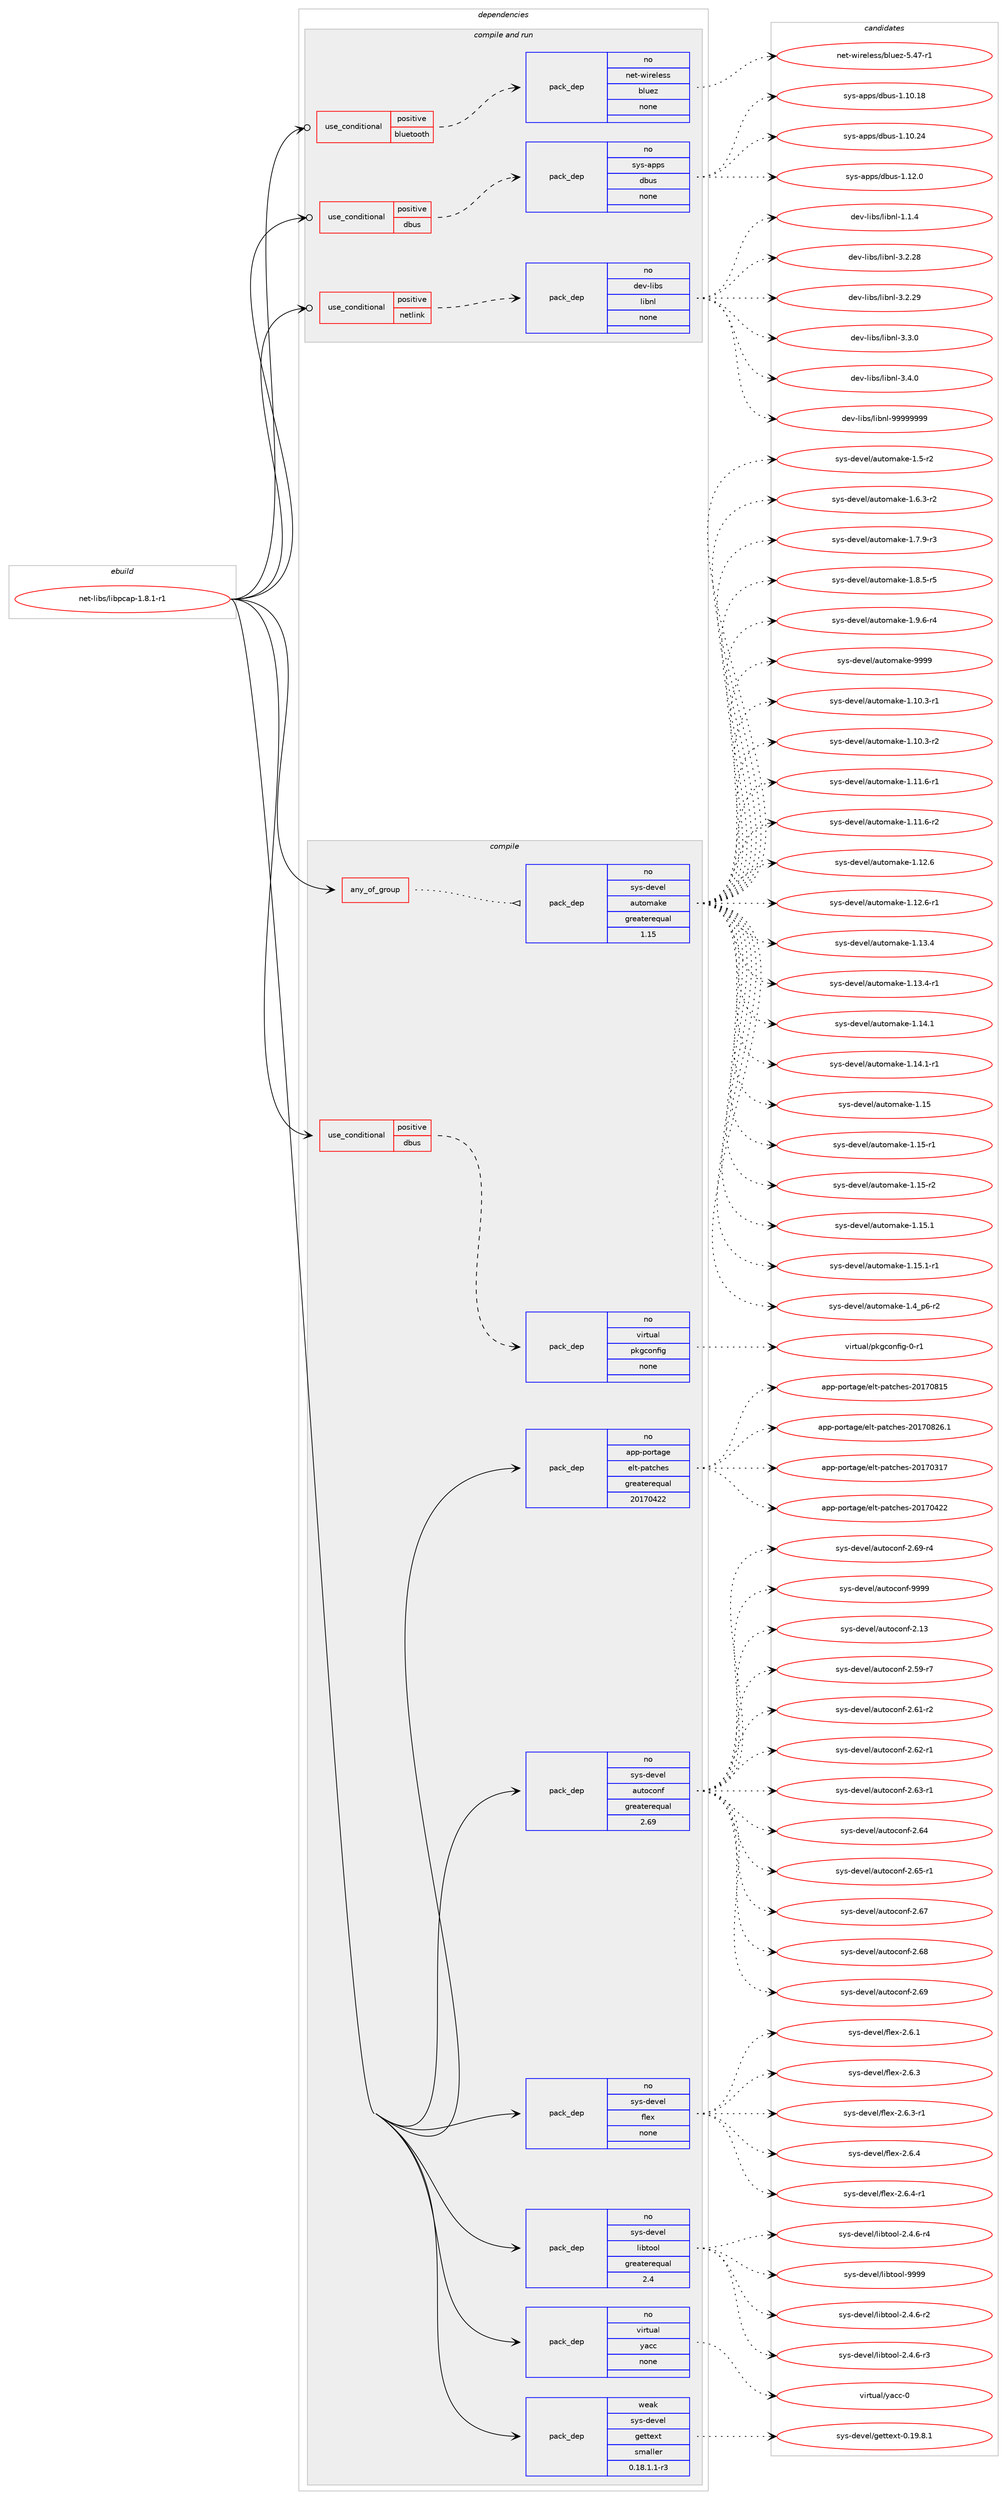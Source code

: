 digraph prolog {

# *************
# Graph options
# *************

newrank=true;
concentrate=true;
compound=true;
graph [rankdir=LR,fontname=Helvetica,fontsize=10,ranksep=1.5];#, ranksep=2.5, nodesep=0.2];
edge  [arrowhead=vee];
node  [fontname=Helvetica,fontsize=10];

# **********
# The ebuild
# **********

subgraph cluster_leftcol {
color=gray;
rank=same;
label=<<i>ebuild</i>>;
id [label="net-libs/libpcap-1.8.1-r1", color=red, width=4, href="../net-libs/libpcap-1.8.1-r1.svg"];
}

# ****************
# The dependencies
# ****************

subgraph cluster_midcol {
color=gray;
label=<<i>dependencies</i>>;
subgraph cluster_compile {
fillcolor="#eeeeee";
style=filled;
label=<<i>compile</i>>;
subgraph any6786 {
dependency417684 [label=<<TABLE BORDER="0" CELLBORDER="1" CELLSPACING="0" CELLPADDING="4"><TR><TD CELLPADDING="10">any_of_group</TD></TR></TABLE>>, shape=none, color=red];subgraph pack307419 {
dependency417685 [label=<<TABLE BORDER="0" CELLBORDER="1" CELLSPACING="0" CELLPADDING="4" WIDTH="220"><TR><TD ROWSPAN="6" CELLPADDING="30">pack_dep</TD></TR><TR><TD WIDTH="110">no</TD></TR><TR><TD>sys-devel</TD></TR><TR><TD>automake</TD></TR><TR><TD>greaterequal</TD></TR><TR><TD>1.15</TD></TR></TABLE>>, shape=none, color=blue];
}
dependency417684:e -> dependency417685:w [weight=20,style="dotted",arrowhead="oinv"];
}
id:e -> dependency417684:w [weight=20,style="solid",arrowhead="vee"];
subgraph cond103287 {
dependency417686 [label=<<TABLE BORDER="0" CELLBORDER="1" CELLSPACING="0" CELLPADDING="4"><TR><TD ROWSPAN="3" CELLPADDING="10">use_conditional</TD></TR><TR><TD>positive</TD></TR><TR><TD>dbus</TD></TR></TABLE>>, shape=none, color=red];
subgraph pack307420 {
dependency417687 [label=<<TABLE BORDER="0" CELLBORDER="1" CELLSPACING="0" CELLPADDING="4" WIDTH="220"><TR><TD ROWSPAN="6" CELLPADDING="30">pack_dep</TD></TR><TR><TD WIDTH="110">no</TD></TR><TR><TD>virtual</TD></TR><TR><TD>pkgconfig</TD></TR><TR><TD>none</TD></TR><TR><TD></TD></TR></TABLE>>, shape=none, color=blue];
}
dependency417686:e -> dependency417687:w [weight=20,style="dashed",arrowhead="vee"];
}
id:e -> dependency417686:w [weight=20,style="solid",arrowhead="vee"];
subgraph pack307421 {
dependency417688 [label=<<TABLE BORDER="0" CELLBORDER="1" CELLSPACING="0" CELLPADDING="4" WIDTH="220"><TR><TD ROWSPAN="6" CELLPADDING="30">pack_dep</TD></TR><TR><TD WIDTH="110">no</TD></TR><TR><TD>app-portage</TD></TR><TR><TD>elt-patches</TD></TR><TR><TD>greaterequal</TD></TR><TR><TD>20170422</TD></TR></TABLE>>, shape=none, color=blue];
}
id:e -> dependency417688:w [weight=20,style="solid",arrowhead="vee"];
subgraph pack307422 {
dependency417689 [label=<<TABLE BORDER="0" CELLBORDER="1" CELLSPACING="0" CELLPADDING="4" WIDTH="220"><TR><TD ROWSPAN="6" CELLPADDING="30">pack_dep</TD></TR><TR><TD WIDTH="110">no</TD></TR><TR><TD>sys-devel</TD></TR><TR><TD>autoconf</TD></TR><TR><TD>greaterequal</TD></TR><TR><TD>2.69</TD></TR></TABLE>>, shape=none, color=blue];
}
id:e -> dependency417689:w [weight=20,style="solid",arrowhead="vee"];
subgraph pack307423 {
dependency417690 [label=<<TABLE BORDER="0" CELLBORDER="1" CELLSPACING="0" CELLPADDING="4" WIDTH="220"><TR><TD ROWSPAN="6" CELLPADDING="30">pack_dep</TD></TR><TR><TD WIDTH="110">no</TD></TR><TR><TD>sys-devel</TD></TR><TR><TD>flex</TD></TR><TR><TD>none</TD></TR><TR><TD></TD></TR></TABLE>>, shape=none, color=blue];
}
id:e -> dependency417690:w [weight=20,style="solid",arrowhead="vee"];
subgraph pack307424 {
dependency417691 [label=<<TABLE BORDER="0" CELLBORDER="1" CELLSPACING="0" CELLPADDING="4" WIDTH="220"><TR><TD ROWSPAN="6" CELLPADDING="30">pack_dep</TD></TR><TR><TD WIDTH="110">no</TD></TR><TR><TD>sys-devel</TD></TR><TR><TD>libtool</TD></TR><TR><TD>greaterequal</TD></TR><TR><TD>2.4</TD></TR></TABLE>>, shape=none, color=blue];
}
id:e -> dependency417691:w [weight=20,style="solid",arrowhead="vee"];
subgraph pack307425 {
dependency417692 [label=<<TABLE BORDER="0" CELLBORDER="1" CELLSPACING="0" CELLPADDING="4" WIDTH="220"><TR><TD ROWSPAN="6" CELLPADDING="30">pack_dep</TD></TR><TR><TD WIDTH="110">no</TD></TR><TR><TD>virtual</TD></TR><TR><TD>yacc</TD></TR><TR><TD>none</TD></TR><TR><TD></TD></TR></TABLE>>, shape=none, color=blue];
}
id:e -> dependency417692:w [weight=20,style="solid",arrowhead="vee"];
subgraph pack307426 {
dependency417693 [label=<<TABLE BORDER="0" CELLBORDER="1" CELLSPACING="0" CELLPADDING="4" WIDTH="220"><TR><TD ROWSPAN="6" CELLPADDING="30">pack_dep</TD></TR><TR><TD WIDTH="110">weak</TD></TR><TR><TD>sys-devel</TD></TR><TR><TD>gettext</TD></TR><TR><TD>smaller</TD></TR><TR><TD>0.18.1.1-r3</TD></TR></TABLE>>, shape=none, color=blue];
}
id:e -> dependency417693:w [weight=20,style="solid",arrowhead="vee"];
}
subgraph cluster_compileandrun {
fillcolor="#eeeeee";
style=filled;
label=<<i>compile and run</i>>;
subgraph cond103288 {
dependency417694 [label=<<TABLE BORDER="0" CELLBORDER="1" CELLSPACING="0" CELLPADDING="4"><TR><TD ROWSPAN="3" CELLPADDING="10">use_conditional</TD></TR><TR><TD>positive</TD></TR><TR><TD>bluetooth</TD></TR></TABLE>>, shape=none, color=red];
subgraph pack307427 {
dependency417695 [label=<<TABLE BORDER="0" CELLBORDER="1" CELLSPACING="0" CELLPADDING="4" WIDTH="220"><TR><TD ROWSPAN="6" CELLPADDING="30">pack_dep</TD></TR><TR><TD WIDTH="110">no</TD></TR><TR><TD>net-wireless</TD></TR><TR><TD>bluez</TD></TR><TR><TD>none</TD></TR><TR><TD></TD></TR></TABLE>>, shape=none, color=blue];
}
dependency417694:e -> dependency417695:w [weight=20,style="dashed",arrowhead="vee"];
}
id:e -> dependency417694:w [weight=20,style="solid",arrowhead="odotvee"];
subgraph cond103289 {
dependency417696 [label=<<TABLE BORDER="0" CELLBORDER="1" CELLSPACING="0" CELLPADDING="4"><TR><TD ROWSPAN="3" CELLPADDING="10">use_conditional</TD></TR><TR><TD>positive</TD></TR><TR><TD>dbus</TD></TR></TABLE>>, shape=none, color=red];
subgraph pack307428 {
dependency417697 [label=<<TABLE BORDER="0" CELLBORDER="1" CELLSPACING="0" CELLPADDING="4" WIDTH="220"><TR><TD ROWSPAN="6" CELLPADDING="30">pack_dep</TD></TR><TR><TD WIDTH="110">no</TD></TR><TR><TD>sys-apps</TD></TR><TR><TD>dbus</TD></TR><TR><TD>none</TD></TR><TR><TD></TD></TR></TABLE>>, shape=none, color=blue];
}
dependency417696:e -> dependency417697:w [weight=20,style="dashed",arrowhead="vee"];
}
id:e -> dependency417696:w [weight=20,style="solid",arrowhead="odotvee"];
subgraph cond103290 {
dependency417698 [label=<<TABLE BORDER="0" CELLBORDER="1" CELLSPACING="0" CELLPADDING="4"><TR><TD ROWSPAN="3" CELLPADDING="10">use_conditional</TD></TR><TR><TD>positive</TD></TR><TR><TD>netlink</TD></TR></TABLE>>, shape=none, color=red];
subgraph pack307429 {
dependency417699 [label=<<TABLE BORDER="0" CELLBORDER="1" CELLSPACING="0" CELLPADDING="4" WIDTH="220"><TR><TD ROWSPAN="6" CELLPADDING="30">pack_dep</TD></TR><TR><TD WIDTH="110">no</TD></TR><TR><TD>dev-libs</TD></TR><TR><TD>libnl</TD></TR><TR><TD>none</TD></TR><TR><TD></TD></TR></TABLE>>, shape=none, color=blue];
}
dependency417698:e -> dependency417699:w [weight=20,style="dashed",arrowhead="vee"];
}
id:e -> dependency417698:w [weight=20,style="solid",arrowhead="odotvee"];
}
subgraph cluster_run {
fillcolor="#eeeeee";
style=filled;
label=<<i>run</i>>;
}
}

# **************
# The candidates
# **************

subgraph cluster_choices {
rank=same;
color=gray;
label=<<i>candidates</i>>;

subgraph choice307419 {
color=black;
nodesep=1;
choice11512111545100101118101108479711711611110997107101454946494846514511449 [label="sys-devel/automake-1.10.3-r1", color=red, width=4,href="../sys-devel/automake-1.10.3-r1.svg"];
choice11512111545100101118101108479711711611110997107101454946494846514511450 [label="sys-devel/automake-1.10.3-r2", color=red, width=4,href="../sys-devel/automake-1.10.3-r2.svg"];
choice11512111545100101118101108479711711611110997107101454946494946544511449 [label="sys-devel/automake-1.11.6-r1", color=red, width=4,href="../sys-devel/automake-1.11.6-r1.svg"];
choice11512111545100101118101108479711711611110997107101454946494946544511450 [label="sys-devel/automake-1.11.6-r2", color=red, width=4,href="../sys-devel/automake-1.11.6-r2.svg"];
choice1151211154510010111810110847971171161111099710710145494649504654 [label="sys-devel/automake-1.12.6", color=red, width=4,href="../sys-devel/automake-1.12.6.svg"];
choice11512111545100101118101108479711711611110997107101454946495046544511449 [label="sys-devel/automake-1.12.6-r1", color=red, width=4,href="../sys-devel/automake-1.12.6-r1.svg"];
choice1151211154510010111810110847971171161111099710710145494649514652 [label="sys-devel/automake-1.13.4", color=red, width=4,href="../sys-devel/automake-1.13.4.svg"];
choice11512111545100101118101108479711711611110997107101454946495146524511449 [label="sys-devel/automake-1.13.4-r1", color=red, width=4,href="../sys-devel/automake-1.13.4-r1.svg"];
choice1151211154510010111810110847971171161111099710710145494649524649 [label="sys-devel/automake-1.14.1", color=red, width=4,href="../sys-devel/automake-1.14.1.svg"];
choice11512111545100101118101108479711711611110997107101454946495246494511449 [label="sys-devel/automake-1.14.1-r1", color=red, width=4,href="../sys-devel/automake-1.14.1-r1.svg"];
choice115121115451001011181011084797117116111109971071014549464953 [label="sys-devel/automake-1.15", color=red, width=4,href="../sys-devel/automake-1.15.svg"];
choice1151211154510010111810110847971171161111099710710145494649534511449 [label="sys-devel/automake-1.15-r1", color=red, width=4,href="../sys-devel/automake-1.15-r1.svg"];
choice1151211154510010111810110847971171161111099710710145494649534511450 [label="sys-devel/automake-1.15-r2", color=red, width=4,href="../sys-devel/automake-1.15-r2.svg"];
choice1151211154510010111810110847971171161111099710710145494649534649 [label="sys-devel/automake-1.15.1", color=red, width=4,href="../sys-devel/automake-1.15.1.svg"];
choice11512111545100101118101108479711711611110997107101454946495346494511449 [label="sys-devel/automake-1.15.1-r1", color=red, width=4,href="../sys-devel/automake-1.15.1-r1.svg"];
choice115121115451001011181011084797117116111109971071014549465295112544511450 [label="sys-devel/automake-1.4_p6-r2", color=red, width=4,href="../sys-devel/automake-1.4_p6-r2.svg"];
choice11512111545100101118101108479711711611110997107101454946534511450 [label="sys-devel/automake-1.5-r2", color=red, width=4,href="../sys-devel/automake-1.5-r2.svg"];
choice115121115451001011181011084797117116111109971071014549465446514511450 [label="sys-devel/automake-1.6.3-r2", color=red, width=4,href="../sys-devel/automake-1.6.3-r2.svg"];
choice115121115451001011181011084797117116111109971071014549465546574511451 [label="sys-devel/automake-1.7.9-r3", color=red, width=4,href="../sys-devel/automake-1.7.9-r3.svg"];
choice115121115451001011181011084797117116111109971071014549465646534511453 [label="sys-devel/automake-1.8.5-r5", color=red, width=4,href="../sys-devel/automake-1.8.5-r5.svg"];
choice115121115451001011181011084797117116111109971071014549465746544511452 [label="sys-devel/automake-1.9.6-r4", color=red, width=4,href="../sys-devel/automake-1.9.6-r4.svg"];
choice115121115451001011181011084797117116111109971071014557575757 [label="sys-devel/automake-9999", color=red, width=4,href="../sys-devel/automake-9999.svg"];
dependency417685:e -> choice11512111545100101118101108479711711611110997107101454946494846514511449:w [style=dotted,weight="100"];
dependency417685:e -> choice11512111545100101118101108479711711611110997107101454946494846514511450:w [style=dotted,weight="100"];
dependency417685:e -> choice11512111545100101118101108479711711611110997107101454946494946544511449:w [style=dotted,weight="100"];
dependency417685:e -> choice11512111545100101118101108479711711611110997107101454946494946544511450:w [style=dotted,weight="100"];
dependency417685:e -> choice1151211154510010111810110847971171161111099710710145494649504654:w [style=dotted,weight="100"];
dependency417685:e -> choice11512111545100101118101108479711711611110997107101454946495046544511449:w [style=dotted,weight="100"];
dependency417685:e -> choice1151211154510010111810110847971171161111099710710145494649514652:w [style=dotted,weight="100"];
dependency417685:e -> choice11512111545100101118101108479711711611110997107101454946495146524511449:w [style=dotted,weight="100"];
dependency417685:e -> choice1151211154510010111810110847971171161111099710710145494649524649:w [style=dotted,weight="100"];
dependency417685:e -> choice11512111545100101118101108479711711611110997107101454946495246494511449:w [style=dotted,weight="100"];
dependency417685:e -> choice115121115451001011181011084797117116111109971071014549464953:w [style=dotted,weight="100"];
dependency417685:e -> choice1151211154510010111810110847971171161111099710710145494649534511449:w [style=dotted,weight="100"];
dependency417685:e -> choice1151211154510010111810110847971171161111099710710145494649534511450:w [style=dotted,weight="100"];
dependency417685:e -> choice1151211154510010111810110847971171161111099710710145494649534649:w [style=dotted,weight="100"];
dependency417685:e -> choice11512111545100101118101108479711711611110997107101454946495346494511449:w [style=dotted,weight="100"];
dependency417685:e -> choice115121115451001011181011084797117116111109971071014549465295112544511450:w [style=dotted,weight="100"];
dependency417685:e -> choice11512111545100101118101108479711711611110997107101454946534511450:w [style=dotted,weight="100"];
dependency417685:e -> choice115121115451001011181011084797117116111109971071014549465446514511450:w [style=dotted,weight="100"];
dependency417685:e -> choice115121115451001011181011084797117116111109971071014549465546574511451:w [style=dotted,weight="100"];
dependency417685:e -> choice115121115451001011181011084797117116111109971071014549465646534511453:w [style=dotted,weight="100"];
dependency417685:e -> choice115121115451001011181011084797117116111109971071014549465746544511452:w [style=dotted,weight="100"];
dependency417685:e -> choice115121115451001011181011084797117116111109971071014557575757:w [style=dotted,weight="100"];
}
subgraph choice307420 {
color=black;
nodesep=1;
choice11810511411611797108471121071039911111010210510345484511449 [label="virtual/pkgconfig-0-r1", color=red, width=4,href="../virtual/pkgconfig-0-r1.svg"];
dependency417687:e -> choice11810511411611797108471121071039911111010210510345484511449:w [style=dotted,weight="100"];
}
subgraph choice307421 {
color=black;
nodesep=1;
choice97112112451121111141169710310147101108116451129711699104101115455048495548514955 [label="app-portage/elt-patches-20170317", color=red, width=4,href="../app-portage/elt-patches-20170317.svg"];
choice97112112451121111141169710310147101108116451129711699104101115455048495548525050 [label="app-portage/elt-patches-20170422", color=red, width=4,href="../app-portage/elt-patches-20170422.svg"];
choice97112112451121111141169710310147101108116451129711699104101115455048495548564953 [label="app-portage/elt-patches-20170815", color=red, width=4,href="../app-portage/elt-patches-20170815.svg"];
choice971121124511211111411697103101471011081164511297116991041011154550484955485650544649 [label="app-portage/elt-patches-20170826.1", color=red, width=4,href="../app-portage/elt-patches-20170826.1.svg"];
dependency417688:e -> choice97112112451121111141169710310147101108116451129711699104101115455048495548514955:w [style=dotted,weight="100"];
dependency417688:e -> choice97112112451121111141169710310147101108116451129711699104101115455048495548525050:w [style=dotted,weight="100"];
dependency417688:e -> choice97112112451121111141169710310147101108116451129711699104101115455048495548564953:w [style=dotted,weight="100"];
dependency417688:e -> choice971121124511211111411697103101471011081164511297116991041011154550484955485650544649:w [style=dotted,weight="100"];
}
subgraph choice307422 {
color=black;
nodesep=1;
choice115121115451001011181011084797117116111991111101024550464951 [label="sys-devel/autoconf-2.13", color=red, width=4,href="../sys-devel/autoconf-2.13.svg"];
choice1151211154510010111810110847971171161119911111010245504653574511455 [label="sys-devel/autoconf-2.59-r7", color=red, width=4,href="../sys-devel/autoconf-2.59-r7.svg"];
choice1151211154510010111810110847971171161119911111010245504654494511450 [label="sys-devel/autoconf-2.61-r2", color=red, width=4,href="../sys-devel/autoconf-2.61-r2.svg"];
choice1151211154510010111810110847971171161119911111010245504654504511449 [label="sys-devel/autoconf-2.62-r1", color=red, width=4,href="../sys-devel/autoconf-2.62-r1.svg"];
choice1151211154510010111810110847971171161119911111010245504654514511449 [label="sys-devel/autoconf-2.63-r1", color=red, width=4,href="../sys-devel/autoconf-2.63-r1.svg"];
choice115121115451001011181011084797117116111991111101024550465452 [label="sys-devel/autoconf-2.64", color=red, width=4,href="../sys-devel/autoconf-2.64.svg"];
choice1151211154510010111810110847971171161119911111010245504654534511449 [label="sys-devel/autoconf-2.65-r1", color=red, width=4,href="../sys-devel/autoconf-2.65-r1.svg"];
choice115121115451001011181011084797117116111991111101024550465455 [label="sys-devel/autoconf-2.67", color=red, width=4,href="../sys-devel/autoconf-2.67.svg"];
choice115121115451001011181011084797117116111991111101024550465456 [label="sys-devel/autoconf-2.68", color=red, width=4,href="../sys-devel/autoconf-2.68.svg"];
choice115121115451001011181011084797117116111991111101024550465457 [label="sys-devel/autoconf-2.69", color=red, width=4,href="../sys-devel/autoconf-2.69.svg"];
choice1151211154510010111810110847971171161119911111010245504654574511452 [label="sys-devel/autoconf-2.69-r4", color=red, width=4,href="../sys-devel/autoconf-2.69-r4.svg"];
choice115121115451001011181011084797117116111991111101024557575757 [label="sys-devel/autoconf-9999", color=red, width=4,href="../sys-devel/autoconf-9999.svg"];
dependency417689:e -> choice115121115451001011181011084797117116111991111101024550464951:w [style=dotted,weight="100"];
dependency417689:e -> choice1151211154510010111810110847971171161119911111010245504653574511455:w [style=dotted,weight="100"];
dependency417689:e -> choice1151211154510010111810110847971171161119911111010245504654494511450:w [style=dotted,weight="100"];
dependency417689:e -> choice1151211154510010111810110847971171161119911111010245504654504511449:w [style=dotted,weight="100"];
dependency417689:e -> choice1151211154510010111810110847971171161119911111010245504654514511449:w [style=dotted,weight="100"];
dependency417689:e -> choice115121115451001011181011084797117116111991111101024550465452:w [style=dotted,weight="100"];
dependency417689:e -> choice1151211154510010111810110847971171161119911111010245504654534511449:w [style=dotted,weight="100"];
dependency417689:e -> choice115121115451001011181011084797117116111991111101024550465455:w [style=dotted,weight="100"];
dependency417689:e -> choice115121115451001011181011084797117116111991111101024550465456:w [style=dotted,weight="100"];
dependency417689:e -> choice115121115451001011181011084797117116111991111101024550465457:w [style=dotted,weight="100"];
dependency417689:e -> choice1151211154510010111810110847971171161119911111010245504654574511452:w [style=dotted,weight="100"];
dependency417689:e -> choice115121115451001011181011084797117116111991111101024557575757:w [style=dotted,weight="100"];
}
subgraph choice307423 {
color=black;
nodesep=1;
choice1151211154510010111810110847102108101120455046544649 [label="sys-devel/flex-2.6.1", color=red, width=4,href="../sys-devel/flex-2.6.1.svg"];
choice1151211154510010111810110847102108101120455046544651 [label="sys-devel/flex-2.6.3", color=red, width=4,href="../sys-devel/flex-2.6.3.svg"];
choice11512111545100101118101108471021081011204550465446514511449 [label="sys-devel/flex-2.6.3-r1", color=red, width=4,href="../sys-devel/flex-2.6.3-r1.svg"];
choice1151211154510010111810110847102108101120455046544652 [label="sys-devel/flex-2.6.4", color=red, width=4,href="../sys-devel/flex-2.6.4.svg"];
choice11512111545100101118101108471021081011204550465446524511449 [label="sys-devel/flex-2.6.4-r1", color=red, width=4,href="../sys-devel/flex-2.6.4-r1.svg"];
dependency417690:e -> choice1151211154510010111810110847102108101120455046544649:w [style=dotted,weight="100"];
dependency417690:e -> choice1151211154510010111810110847102108101120455046544651:w [style=dotted,weight="100"];
dependency417690:e -> choice11512111545100101118101108471021081011204550465446514511449:w [style=dotted,weight="100"];
dependency417690:e -> choice1151211154510010111810110847102108101120455046544652:w [style=dotted,weight="100"];
dependency417690:e -> choice11512111545100101118101108471021081011204550465446524511449:w [style=dotted,weight="100"];
}
subgraph choice307424 {
color=black;
nodesep=1;
choice1151211154510010111810110847108105981161111111084550465246544511450 [label="sys-devel/libtool-2.4.6-r2", color=red, width=4,href="../sys-devel/libtool-2.4.6-r2.svg"];
choice1151211154510010111810110847108105981161111111084550465246544511451 [label="sys-devel/libtool-2.4.6-r3", color=red, width=4,href="../sys-devel/libtool-2.4.6-r3.svg"];
choice1151211154510010111810110847108105981161111111084550465246544511452 [label="sys-devel/libtool-2.4.6-r4", color=red, width=4,href="../sys-devel/libtool-2.4.6-r4.svg"];
choice1151211154510010111810110847108105981161111111084557575757 [label="sys-devel/libtool-9999", color=red, width=4,href="../sys-devel/libtool-9999.svg"];
dependency417691:e -> choice1151211154510010111810110847108105981161111111084550465246544511450:w [style=dotted,weight="100"];
dependency417691:e -> choice1151211154510010111810110847108105981161111111084550465246544511451:w [style=dotted,weight="100"];
dependency417691:e -> choice1151211154510010111810110847108105981161111111084550465246544511452:w [style=dotted,weight="100"];
dependency417691:e -> choice1151211154510010111810110847108105981161111111084557575757:w [style=dotted,weight="100"];
}
subgraph choice307425 {
color=black;
nodesep=1;
choice11810511411611797108471219799994548 [label="virtual/yacc-0", color=red, width=4,href="../virtual/yacc-0.svg"];
dependency417692:e -> choice11810511411611797108471219799994548:w [style=dotted,weight="100"];
}
subgraph choice307426 {
color=black;
nodesep=1;
choice1151211154510010111810110847103101116116101120116454846495746564649 [label="sys-devel/gettext-0.19.8.1", color=red, width=4,href="../sys-devel/gettext-0.19.8.1.svg"];
dependency417693:e -> choice1151211154510010111810110847103101116116101120116454846495746564649:w [style=dotted,weight="100"];
}
subgraph choice307427 {
color=black;
nodesep=1;
choice11010111645119105114101108101115115479810811710112245534652554511449 [label="net-wireless/bluez-5.47-r1", color=red, width=4,href="../net-wireless/bluez-5.47-r1.svg"];
dependency417695:e -> choice11010111645119105114101108101115115479810811710112245534652554511449:w [style=dotted,weight="100"];
}
subgraph choice307428 {
color=black;
nodesep=1;
choice115121115459711211211547100981171154549464948464956 [label="sys-apps/dbus-1.10.18", color=red, width=4,href="../sys-apps/dbus-1.10.18.svg"];
choice115121115459711211211547100981171154549464948465052 [label="sys-apps/dbus-1.10.24", color=red, width=4,href="../sys-apps/dbus-1.10.24.svg"];
choice1151211154597112112115471009811711545494649504648 [label="sys-apps/dbus-1.12.0", color=red, width=4,href="../sys-apps/dbus-1.12.0.svg"];
dependency417697:e -> choice115121115459711211211547100981171154549464948464956:w [style=dotted,weight="100"];
dependency417697:e -> choice115121115459711211211547100981171154549464948465052:w [style=dotted,weight="100"];
dependency417697:e -> choice1151211154597112112115471009811711545494649504648:w [style=dotted,weight="100"];
}
subgraph choice307429 {
color=black;
nodesep=1;
choice10010111845108105981154710810598110108454946494652 [label="dev-libs/libnl-1.1.4", color=red, width=4,href="../dev-libs/libnl-1.1.4.svg"];
choice1001011184510810598115471081059811010845514650465056 [label="dev-libs/libnl-3.2.28", color=red, width=4,href="../dev-libs/libnl-3.2.28.svg"];
choice1001011184510810598115471081059811010845514650465057 [label="dev-libs/libnl-3.2.29", color=red, width=4,href="../dev-libs/libnl-3.2.29.svg"];
choice10010111845108105981154710810598110108455146514648 [label="dev-libs/libnl-3.3.0", color=red, width=4,href="../dev-libs/libnl-3.3.0.svg"];
choice10010111845108105981154710810598110108455146524648 [label="dev-libs/libnl-3.4.0", color=red, width=4,href="../dev-libs/libnl-3.4.0.svg"];
choice10010111845108105981154710810598110108455757575757575757 [label="dev-libs/libnl-99999999", color=red, width=4,href="../dev-libs/libnl-99999999.svg"];
dependency417699:e -> choice10010111845108105981154710810598110108454946494652:w [style=dotted,weight="100"];
dependency417699:e -> choice1001011184510810598115471081059811010845514650465056:w [style=dotted,weight="100"];
dependency417699:e -> choice1001011184510810598115471081059811010845514650465057:w [style=dotted,weight="100"];
dependency417699:e -> choice10010111845108105981154710810598110108455146514648:w [style=dotted,weight="100"];
dependency417699:e -> choice10010111845108105981154710810598110108455146524648:w [style=dotted,weight="100"];
dependency417699:e -> choice10010111845108105981154710810598110108455757575757575757:w [style=dotted,weight="100"];
}
}

}
